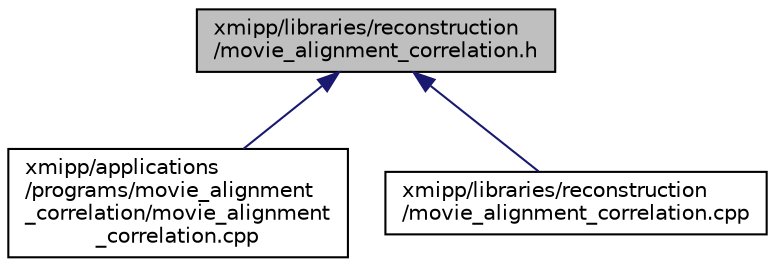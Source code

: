 digraph "xmipp/libraries/reconstruction/movie_alignment_correlation.h"
{
  edge [fontname="Helvetica",fontsize="10",labelfontname="Helvetica",labelfontsize="10"];
  node [fontname="Helvetica",fontsize="10",shape=record];
  Node112 [label="xmipp/libraries/reconstruction\l/movie_alignment_correlation.h",height=0.2,width=0.4,color="black", fillcolor="grey75", style="filled", fontcolor="black"];
  Node112 -> Node113 [dir="back",color="midnightblue",fontsize="10",style="solid",fontname="Helvetica"];
  Node113 [label="xmipp/applications\l/programs/movie_alignment\l_correlation/movie_alignment\l_correlation.cpp",height=0.2,width=0.4,color="black", fillcolor="white", style="filled",URL="$applications_2programs_2movie__alignment__correlation_2movie__alignment__correlation_8cpp.html"];
  Node112 -> Node114 [dir="back",color="midnightblue",fontsize="10",style="solid",fontname="Helvetica"];
  Node114 [label="xmipp/libraries/reconstruction\l/movie_alignment_correlation.cpp",height=0.2,width=0.4,color="black", fillcolor="white", style="filled",URL="$libraries_2reconstruction_2movie__alignment__correlation_8cpp.html"];
}
